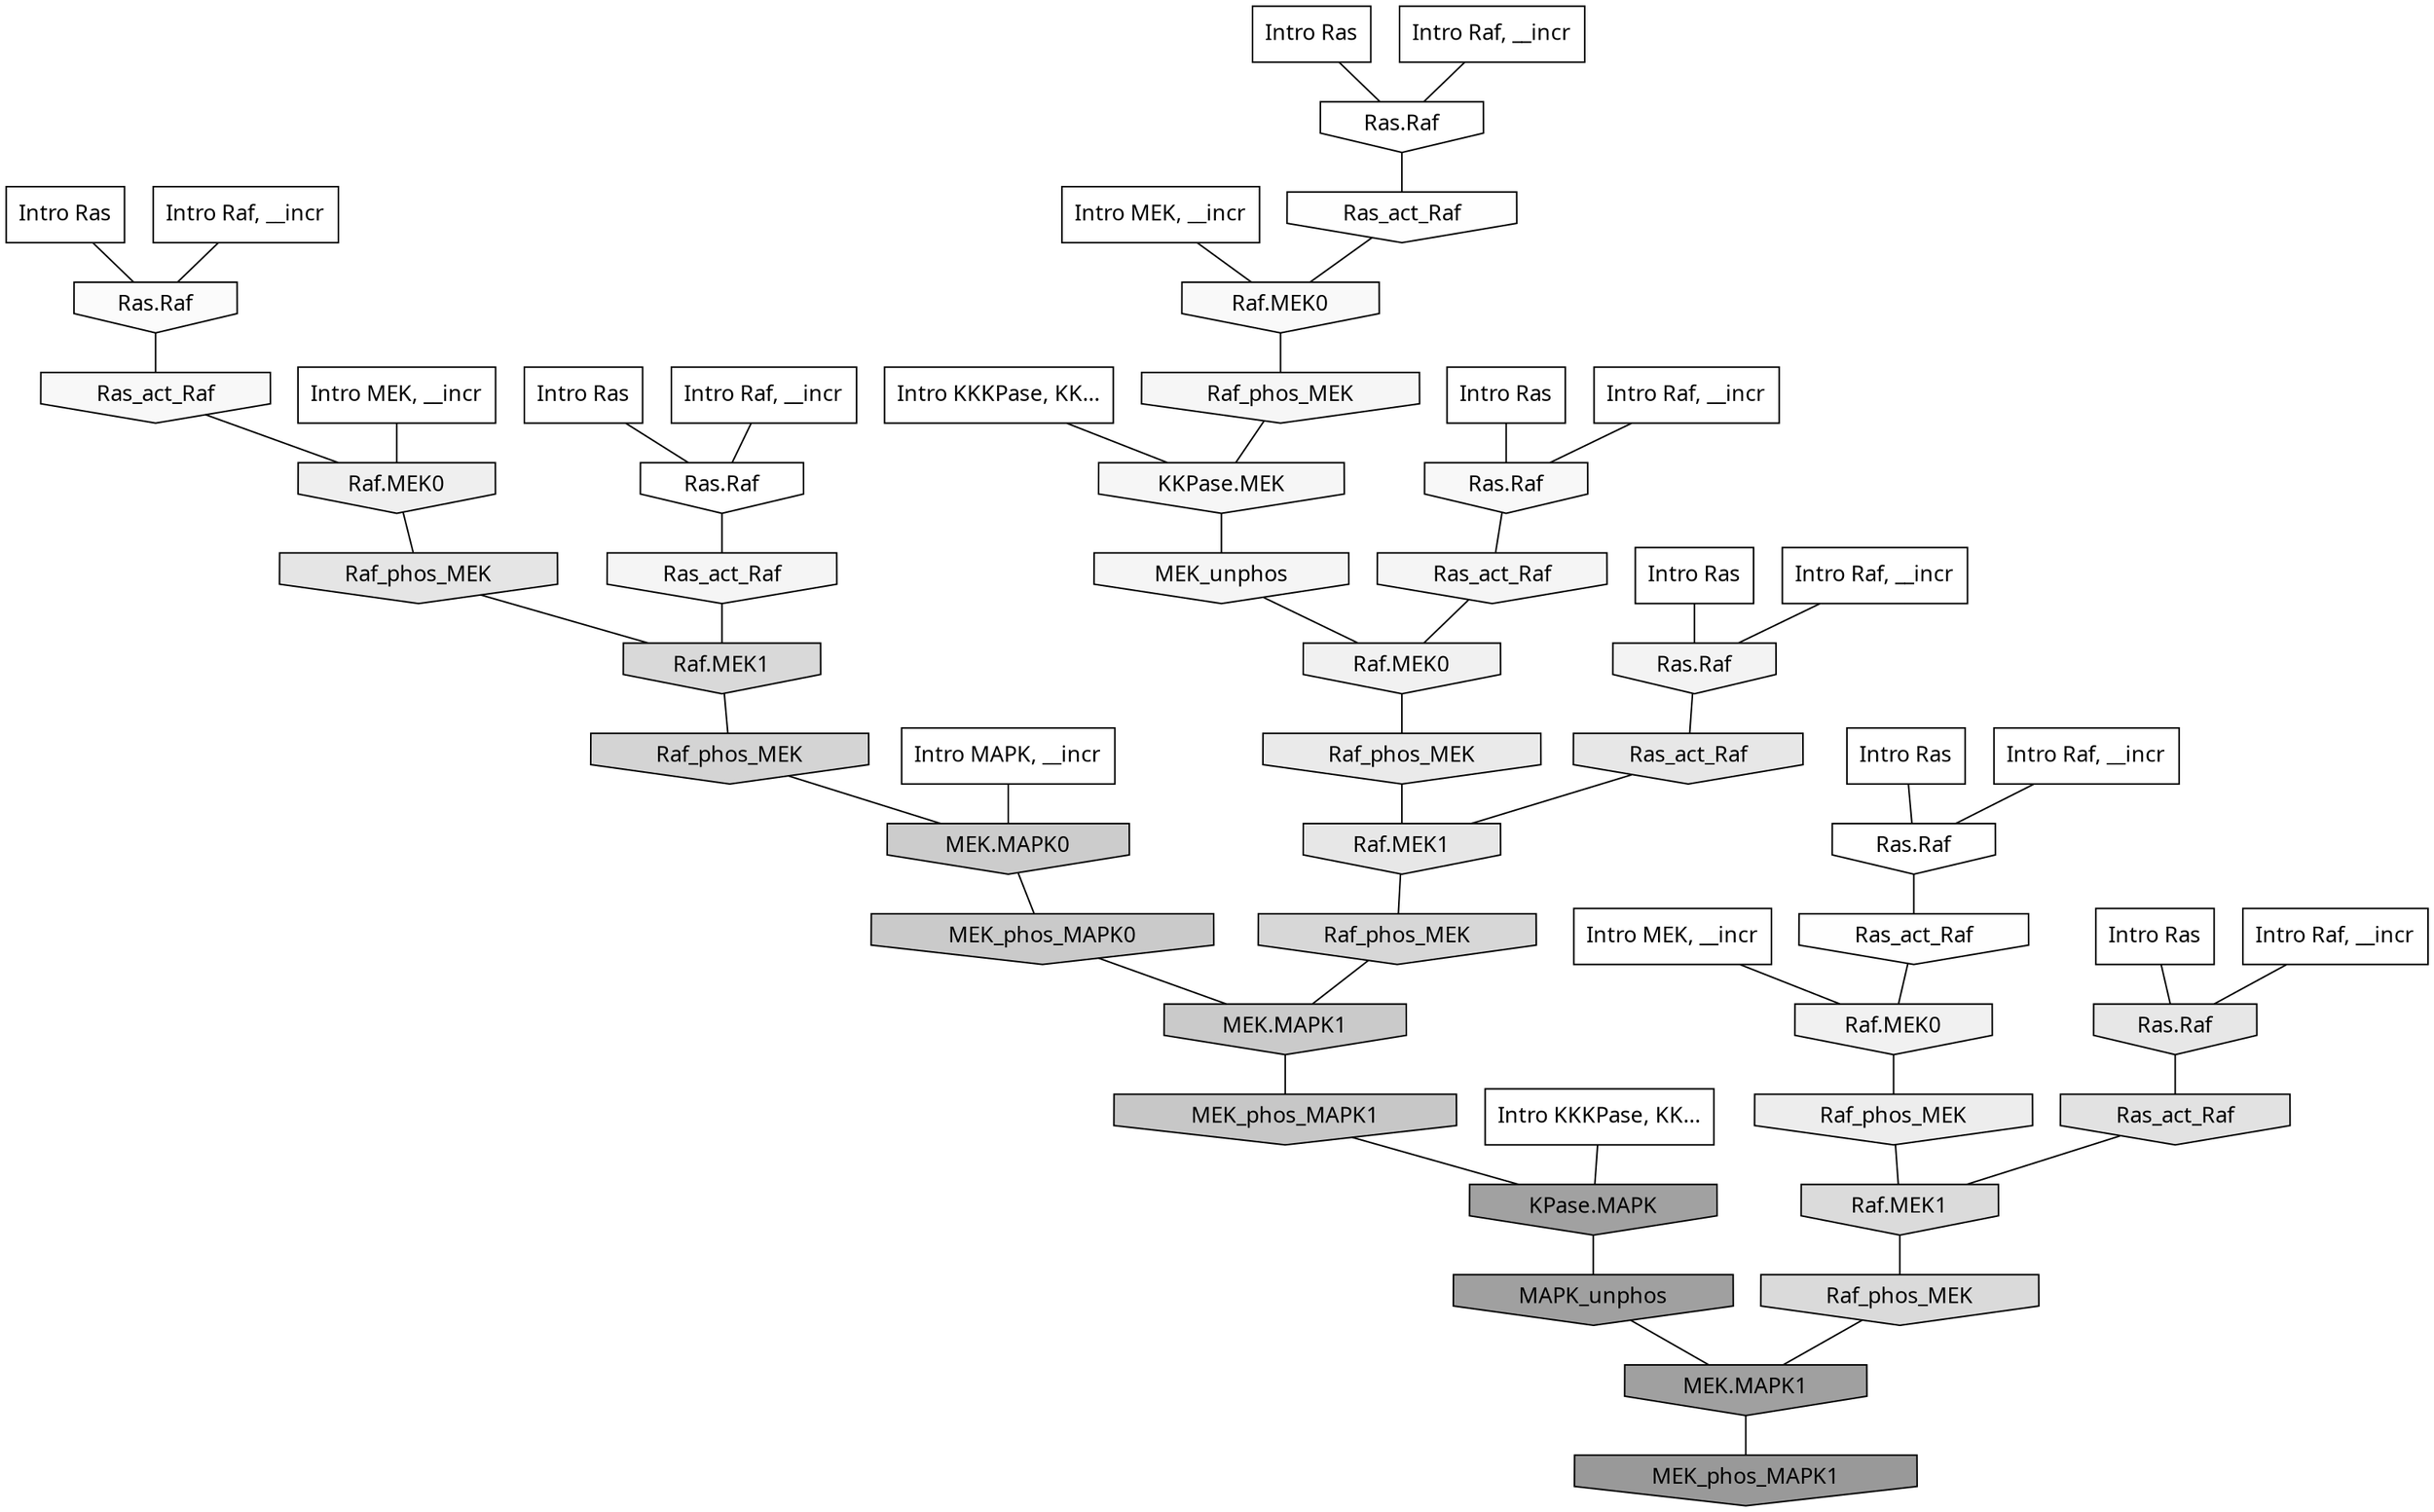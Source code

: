 digraph G{
  rankdir="TB";
  ranksep=0.30;
  node [fontname="CMU Serif"];
  edge [fontname="CMU Serif"];
  
  3 [label="Intro Ras", shape=rectangle, style=filled, fillcolor="0.000 0.000 1.000"]
  
  6 [label="Intro Ras", shape=rectangle, style=filled, fillcolor="0.000 0.000 1.000"]
  
  24 [label="Intro Ras", shape=rectangle, style=filled, fillcolor="0.000 0.000 1.000"]
  
  48 [label="Intro Ras", shape=rectangle, style=filled, fillcolor="0.000 0.000 1.000"]
  
  50 [label="Intro Ras", shape=rectangle, style=filled, fillcolor="0.000 0.000 1.000"]
  
  55 [label="Intro Ras", shape=rectangle, style=filled, fillcolor="0.000 0.000 1.000"]
  
  78 [label="Intro Ras", shape=rectangle, style=filled, fillcolor="0.000 0.000 1.000"]
  
  277 [label="Intro Raf, __incr", shape=rectangle, style=filled, fillcolor="0.000 0.000 1.000"]
  
  405 [label="Intro Raf, __incr", shape=rectangle, style=filled, fillcolor="0.000 0.000 1.000"]
  
  650 [label="Intro Raf, __incr", shape=rectangle, style=filled, fillcolor="0.000 0.000 1.000"]
  
  678 [label="Intro Raf, __incr", shape=rectangle, style=filled, fillcolor="0.000 0.000 1.000"]
  
  965 [label="Intro Raf, __incr", shape=rectangle, style=filled, fillcolor="0.000 0.000 1.000"]
  
  979 [label="Intro Raf, __incr", shape=rectangle, style=filled, fillcolor="0.000 0.000 1.000"]
  
  1052 [label="Intro Raf, __incr", shape=rectangle, style=filled, fillcolor="0.000 0.000 1.000"]
  
  1470 [label="Intro MEK, __incr", shape=rectangle, style=filled, fillcolor="0.000 0.000 1.000"]
  
  2045 [label="Intro MEK, __incr", shape=rectangle, style=filled, fillcolor="0.000 0.000 1.000"]
  
  2076 [label="Intro MEK, __incr", shape=rectangle, style=filled, fillcolor="0.000 0.000 1.000"]
  
  2834 [label="Intro MAPK, __incr", shape=rectangle, style=filled, fillcolor="0.000 0.000 1.000"]
  
  3148 [label="Intro KKKPase, KK...", shape=rectangle, style=filled, fillcolor="0.000 0.000 1.000"]
  
  3161 [label="Intro KKKPase, KK...", shape=rectangle, style=filled, fillcolor="0.000 0.000 1.000"]
  
  3237 [label="Ras.Raf", shape=invhouse, style=filled, fillcolor="0.000 0.000 1.000"]
  
  3256 [label="Ras.Raf", shape=invhouse, style=filled, fillcolor="0.000 0.000 1.000"]
  
  3271 [label="Ras.Raf", shape=invhouse, style=filled, fillcolor="0.000 0.000 1.000"]
  
  3360 [label="Ras_act_Raf", shape=invhouse, style=filled, fillcolor="0.000 0.000 0.996"]
  
  3404 [label="Ras_act_Raf", shape=invhouse, style=filled, fillcolor="0.000 0.000 0.993"]
  
  3547 [label="Ras.Raf", shape=invhouse, style=filled, fillcolor="0.000 0.000 0.982"]
  
  3672 [label="Raf.MEK0", shape=invhouse, style=filled, fillcolor="0.000 0.000 0.974"]
  
  3705 [label="Ras_act_Raf", shape=invhouse, style=filled, fillcolor="0.000 0.000 0.972"]
  
  3713 [label="Ras.Raf", shape=invhouse, style=filled, fillcolor="0.000 0.000 0.972"]
  
  4033 [label="Raf_phos_MEK", shape=invhouse, style=filled, fillcolor="0.000 0.000 0.962"]
  
  4048 [label="KKPase.MEK", shape=invhouse, style=filled, fillcolor="0.000 0.000 0.961"]
  
  4081 [label="MEK_unphos", shape=invhouse, style=filled, fillcolor="0.000 0.000 0.960"]
  
  4102 [label="Ras_act_Raf", shape=invhouse, style=filled, fillcolor="0.000 0.000 0.959"]
  
  4129 [label="Ras_act_Raf", shape=invhouse, style=filled, fillcolor="0.000 0.000 0.958"]
  
  4303 [label="Ras.Raf", shape=invhouse, style=filled, fillcolor="0.000 0.000 0.951"]
  
  4531 [label="Raf.MEK0", shape=invhouse, style=filled, fillcolor="0.000 0.000 0.944"]
  
  4552 [label="Raf.MEK0", shape=invhouse, style=filled, fillcolor="0.000 0.000 0.943"]
  
  4818 [label="Raf.MEK0", shape=invhouse, style=filled, fillcolor="0.000 0.000 0.936"]
  
  5086 [label="Raf_phos_MEK", shape=invhouse, style=filled, fillcolor="0.000 0.000 0.927"]
  
  5433 [label="Raf_phos_MEK", shape=invhouse, style=filled, fillcolor="0.000 0.000 0.917"]
  
  5898 [label="Ras.Raf", shape=invhouse, style=filled, fillcolor="0.000 0.000 0.904"]
  
  5950 [label="Ras_act_Raf", shape=invhouse, style=filled, fillcolor="0.000 0.000 0.903"]
  
  5952 [label="Raf.MEK1", shape=invhouse, style=filled, fillcolor="0.000 0.000 0.903"]
  
  6133 [label="Raf_phos_MEK", shape=invhouse, style=filled, fillcolor="0.000 0.000 0.898"]
  
  6729 [label="Ras_act_Raf", shape=invhouse, style=filled, fillcolor="0.000 0.000 0.885"]
  
  8399 [label="Raf.MEK1", shape=invhouse, style=filled, fillcolor="0.000 0.000 0.859"]
  
  8703 [label="Raf_phos_MEK", shape=invhouse, style=filled, fillcolor="0.000 0.000 0.854"]
  
  8979 [label="Raf.MEK1", shape=invhouse, style=filled, fillcolor="0.000 0.000 0.849"]
  
  9637 [label="Raf_phos_MEK", shape=invhouse, style=filled, fillcolor="0.000 0.000 0.842"]
  
  10543 [label="Raf_phos_MEK", shape=invhouse, style=filled, fillcolor="0.000 0.000 0.832"]
  
  14686 [label="MEK.MAPK0", shape=invhouse, style=filled, fillcolor="0.000 0.000 0.798"]
  
  15586 [label="MEK_phos_MAPK0", shape=invhouse, style=filled, fillcolor="0.000 0.000 0.790"]
  
  15587 [label="MEK.MAPK1", shape=invhouse, style=filled, fillcolor="0.000 0.000 0.790"]
  
  16404 [label="MEK_phos_MAPK1", shape=invhouse, style=filled, fillcolor="0.000 0.000 0.781"]
  
  22389 [label="KPase.MAPK", shape=invhouse, style=filled, fillcolor="0.000 0.000 0.631"]
  
  22545 [label="MAPK_unphos", shape=invhouse, style=filled, fillcolor="0.000 0.000 0.626"]
  
  22546 [label="MEK.MAPK1", shape=invhouse, style=filled, fillcolor="0.000 0.000 0.626"]
  
  23368 [label="MEK_phos_MAPK1", shape=invhouse, style=filled, fillcolor="0.000 0.000 0.600"]
  
  
  22546 -> 23368 [dir=none, color="0.000 0.000 0.000"] 
  22545 -> 22546 [dir=none, color="0.000 0.000 0.000"] 
  22389 -> 22545 [dir=none, color="0.000 0.000 0.000"] 
  16404 -> 22389 [dir=none, color="0.000 0.000 0.000"] 
  15587 -> 16404 [dir=none, color="0.000 0.000 0.000"] 
  15586 -> 15587 [dir=none, color="0.000 0.000 0.000"] 
  14686 -> 15586 [dir=none, color="0.000 0.000 0.000"] 
  10543 -> 14686 [dir=none, color="0.000 0.000 0.000"] 
  9637 -> 15587 [dir=none, color="0.000 0.000 0.000"] 
  8979 -> 10543 [dir=none, color="0.000 0.000 0.000"] 
  8703 -> 22546 [dir=none, color="0.000 0.000 0.000"] 
  8399 -> 8703 [dir=none, color="0.000 0.000 0.000"] 
  6729 -> 8399 [dir=none, color="0.000 0.000 0.000"] 
  6133 -> 8979 [dir=none, color="0.000 0.000 0.000"] 
  5952 -> 9637 [dir=none, color="0.000 0.000 0.000"] 
  5950 -> 5952 [dir=none, color="0.000 0.000 0.000"] 
  5898 -> 6729 [dir=none, color="0.000 0.000 0.000"] 
  5433 -> 5952 [dir=none, color="0.000 0.000 0.000"] 
  5086 -> 8399 [dir=none, color="0.000 0.000 0.000"] 
  4818 -> 6133 [dir=none, color="0.000 0.000 0.000"] 
  4552 -> 5433 [dir=none, color="0.000 0.000 0.000"] 
  4531 -> 5086 [dir=none, color="0.000 0.000 0.000"] 
  4303 -> 5950 [dir=none, color="0.000 0.000 0.000"] 
  4129 -> 8979 [dir=none, color="0.000 0.000 0.000"] 
  4102 -> 4552 [dir=none, color="0.000 0.000 0.000"] 
  4081 -> 4552 [dir=none, color="0.000 0.000 0.000"] 
  4048 -> 4081 [dir=none, color="0.000 0.000 0.000"] 
  4033 -> 4048 [dir=none, color="0.000 0.000 0.000"] 
  3713 -> 4102 [dir=none, color="0.000 0.000 0.000"] 
  3705 -> 4818 [dir=none, color="0.000 0.000 0.000"] 
  3672 -> 4033 [dir=none, color="0.000 0.000 0.000"] 
  3547 -> 3705 [dir=none, color="0.000 0.000 0.000"] 
  3404 -> 3672 [dir=none, color="0.000 0.000 0.000"] 
  3360 -> 4531 [dir=none, color="0.000 0.000 0.000"] 
  3271 -> 4129 [dir=none, color="0.000 0.000 0.000"] 
  3256 -> 3404 [dir=none, color="0.000 0.000 0.000"] 
  3237 -> 3360 [dir=none, color="0.000 0.000 0.000"] 
  3161 -> 4048 [dir=none, color="0.000 0.000 0.000"] 
  3148 -> 22389 [dir=none, color="0.000 0.000 0.000"] 
  2834 -> 14686 [dir=none, color="0.000 0.000 0.000"] 
  2076 -> 4818 [dir=none, color="0.000 0.000 0.000"] 
  2045 -> 4531 [dir=none, color="0.000 0.000 0.000"] 
  1470 -> 3672 [dir=none, color="0.000 0.000 0.000"] 
  1052 -> 3713 [dir=none, color="0.000 0.000 0.000"] 
  979 -> 3271 [dir=none, color="0.000 0.000 0.000"] 
  965 -> 3547 [dir=none, color="0.000 0.000 0.000"] 
  678 -> 3237 [dir=none, color="0.000 0.000 0.000"] 
  650 -> 5898 [dir=none, color="0.000 0.000 0.000"] 
  405 -> 4303 [dir=none, color="0.000 0.000 0.000"] 
  277 -> 3256 [dir=none, color="0.000 0.000 0.000"] 
  78 -> 3713 [dir=none, color="0.000 0.000 0.000"] 
  55 -> 4303 [dir=none, color="0.000 0.000 0.000"] 
  50 -> 3271 [dir=none, color="0.000 0.000 0.000"] 
  48 -> 5898 [dir=none, color="0.000 0.000 0.000"] 
  24 -> 3256 [dir=none, color="0.000 0.000 0.000"] 
  6 -> 3237 [dir=none, color="0.000 0.000 0.000"] 
  3 -> 3547 [dir=none, color="0.000 0.000 0.000"] 
  
  }
